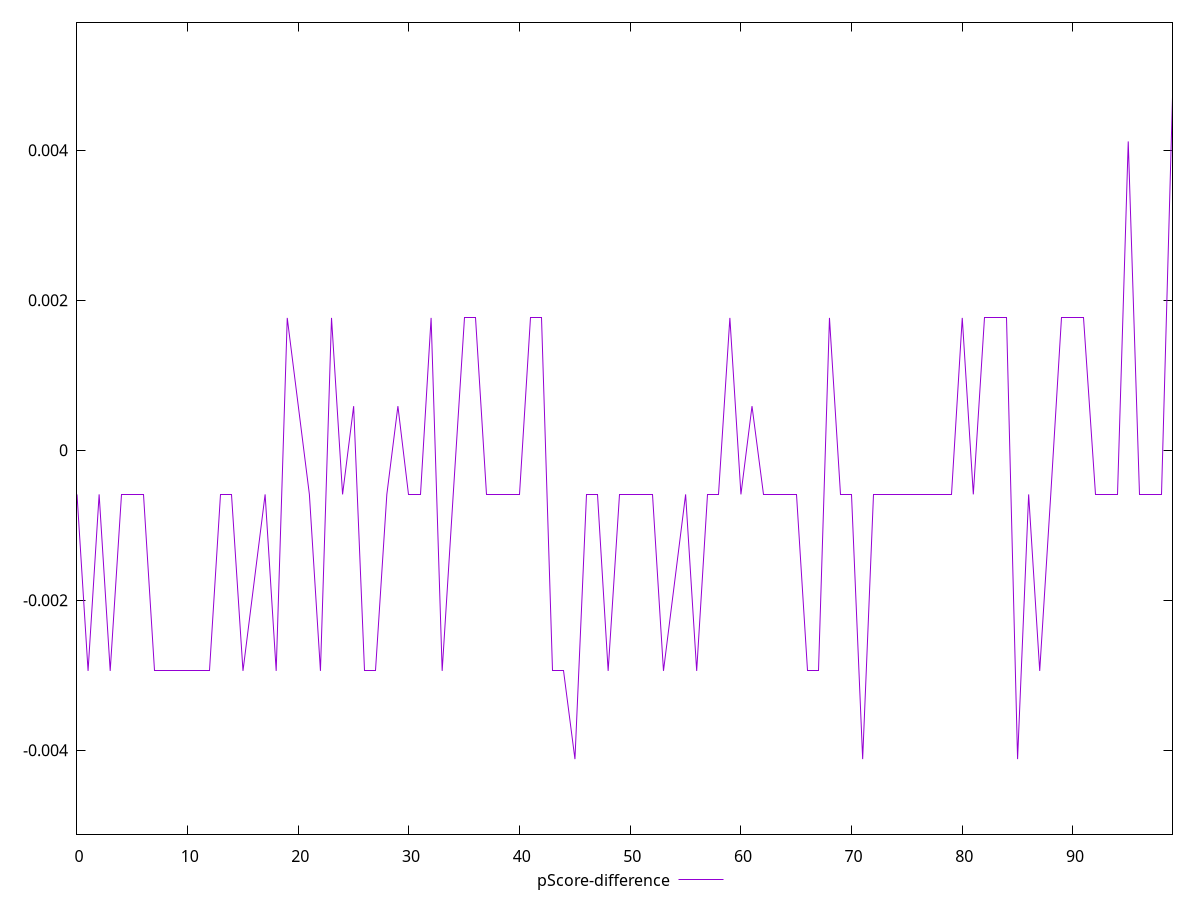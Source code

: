 reset

$pScoreDifference <<EOF
0 -0.0005882352941176672
1 -0.0029411764705882526
2 -0.0005882352941176672
3 -0.0029411764705882526
4 -0.0005882352941176672
5 -0.0005882352941176672
6 -0.0005882352941176672
7 -0.0029411764705882526
8 -0.0029411764705882526
9 -0.0029411764705882526
10 -0.0029411764705882526
11 -0.0029411764705882526
12 -0.0029411764705882526
13 -0.0005882352941176672
14 -0.0005882352941176672
15 -0.0029411764705882526
16 -0.001764705882352946
17 -0.0005882352941176672
18 -0.0029411764705882526
19 0.0017647058823529321
20 0.0005882352941176533
21 -0.0005882352941176672
22 -0.0029411764705882526
23 0.0017647058823529321
24 -0.0005882352941176672
25 0.0005882352941176533
26 -0.0029411764705882526
27 -0.0029411764705882526
28 -0.0005882352941176672
29 0.0005882352941176533
30 -0.0005882352941176672
31 -0.0005882352941176672
32 0.0017647058823529321
33 -0.0029411764705882526
34 -0.0005882352941176672
35 0.0017647058823529321
36 0.0017647058823529321
37 -0.0005882352941176672
38 -0.0005882352941176672
39 -0.0005882352941176672
40 -0.0005882352941176672
41 0.0017647058823529321
42 0.0017647058823529321
43 -0.0029411764705882526
44 -0.0029411764705882526
45 -0.0041176470588235314
46 -0.0005882352941176672
47 -0.0005882352941176672
48 -0.0029411764705882526
49 -0.0005882352941176672
50 -0.0005882352941176672
51 -0.0005882352941176672
52 -0.0005882352941176672
53 -0.0029411764705882526
54 -0.001764705882352946
55 -0.0005882352941176672
56 -0.0029411764705882526
57 -0.0005882352941176672
58 -0.0005882352941176672
59 0.0017647058823529321
60 -0.0005882352941176672
61 0.0005882352941176533
62 -0.0005882352941176672
63 -0.0005882352941176672
64 -0.0005882352941176672
65 -0.0005882352941176672
66 -0.0029411764705882526
67 -0.0029411764705882526
68 0.0017647058823529321
69 -0.0005882352941176672
70 -0.0005882352941176672
71 -0.0041176470588235314
72 -0.0005882352941176672
73 -0.0005882352941176672
74 -0.0005882352941176672
75 -0.0005882352941176672
76 -0.0005882352941176672
77 -0.0005882352941176672
78 -0.0005882352941176672
79 -0.0005882352941176672
80 0.0017647058823529321
81 -0.0005882352941176672
82 0.0017647058823529321
83 0.0017647058823529321
84 0.0017647058823529321
85 -0.0041176470588235314
86 -0.0005882352941176672
87 -0.0029411764705882526
88 -0.0005882352941176672
89 0.0017647058823529321
90 0.0017647058823529321
91 0.0017647058823529321
92 -0.0005882352941176672
93 -0.0005882352941176672
94 -0.0005882352941176672
95 0.0041176470588235314
96 -0.0005882352941176672
97 -0.0005882352941176672
98 -0.0005882352941176672
99 0.004705882352941143
EOF

set key outside below
set xrange [0:99]
set yrange [-0.0051176470588235315:0.005705882352941143]
set trange [-0.0051176470588235315:0.005705882352941143]
set terminal svg size 640, 500 enhanced background rgb 'white'
set output "reports/report_00032_2021-02-25T10-28-15.087Z/unused-javascript/samples/astro/pScore-difference/values.svg"

plot $pScoreDifference title "pScore-difference" with line

reset
